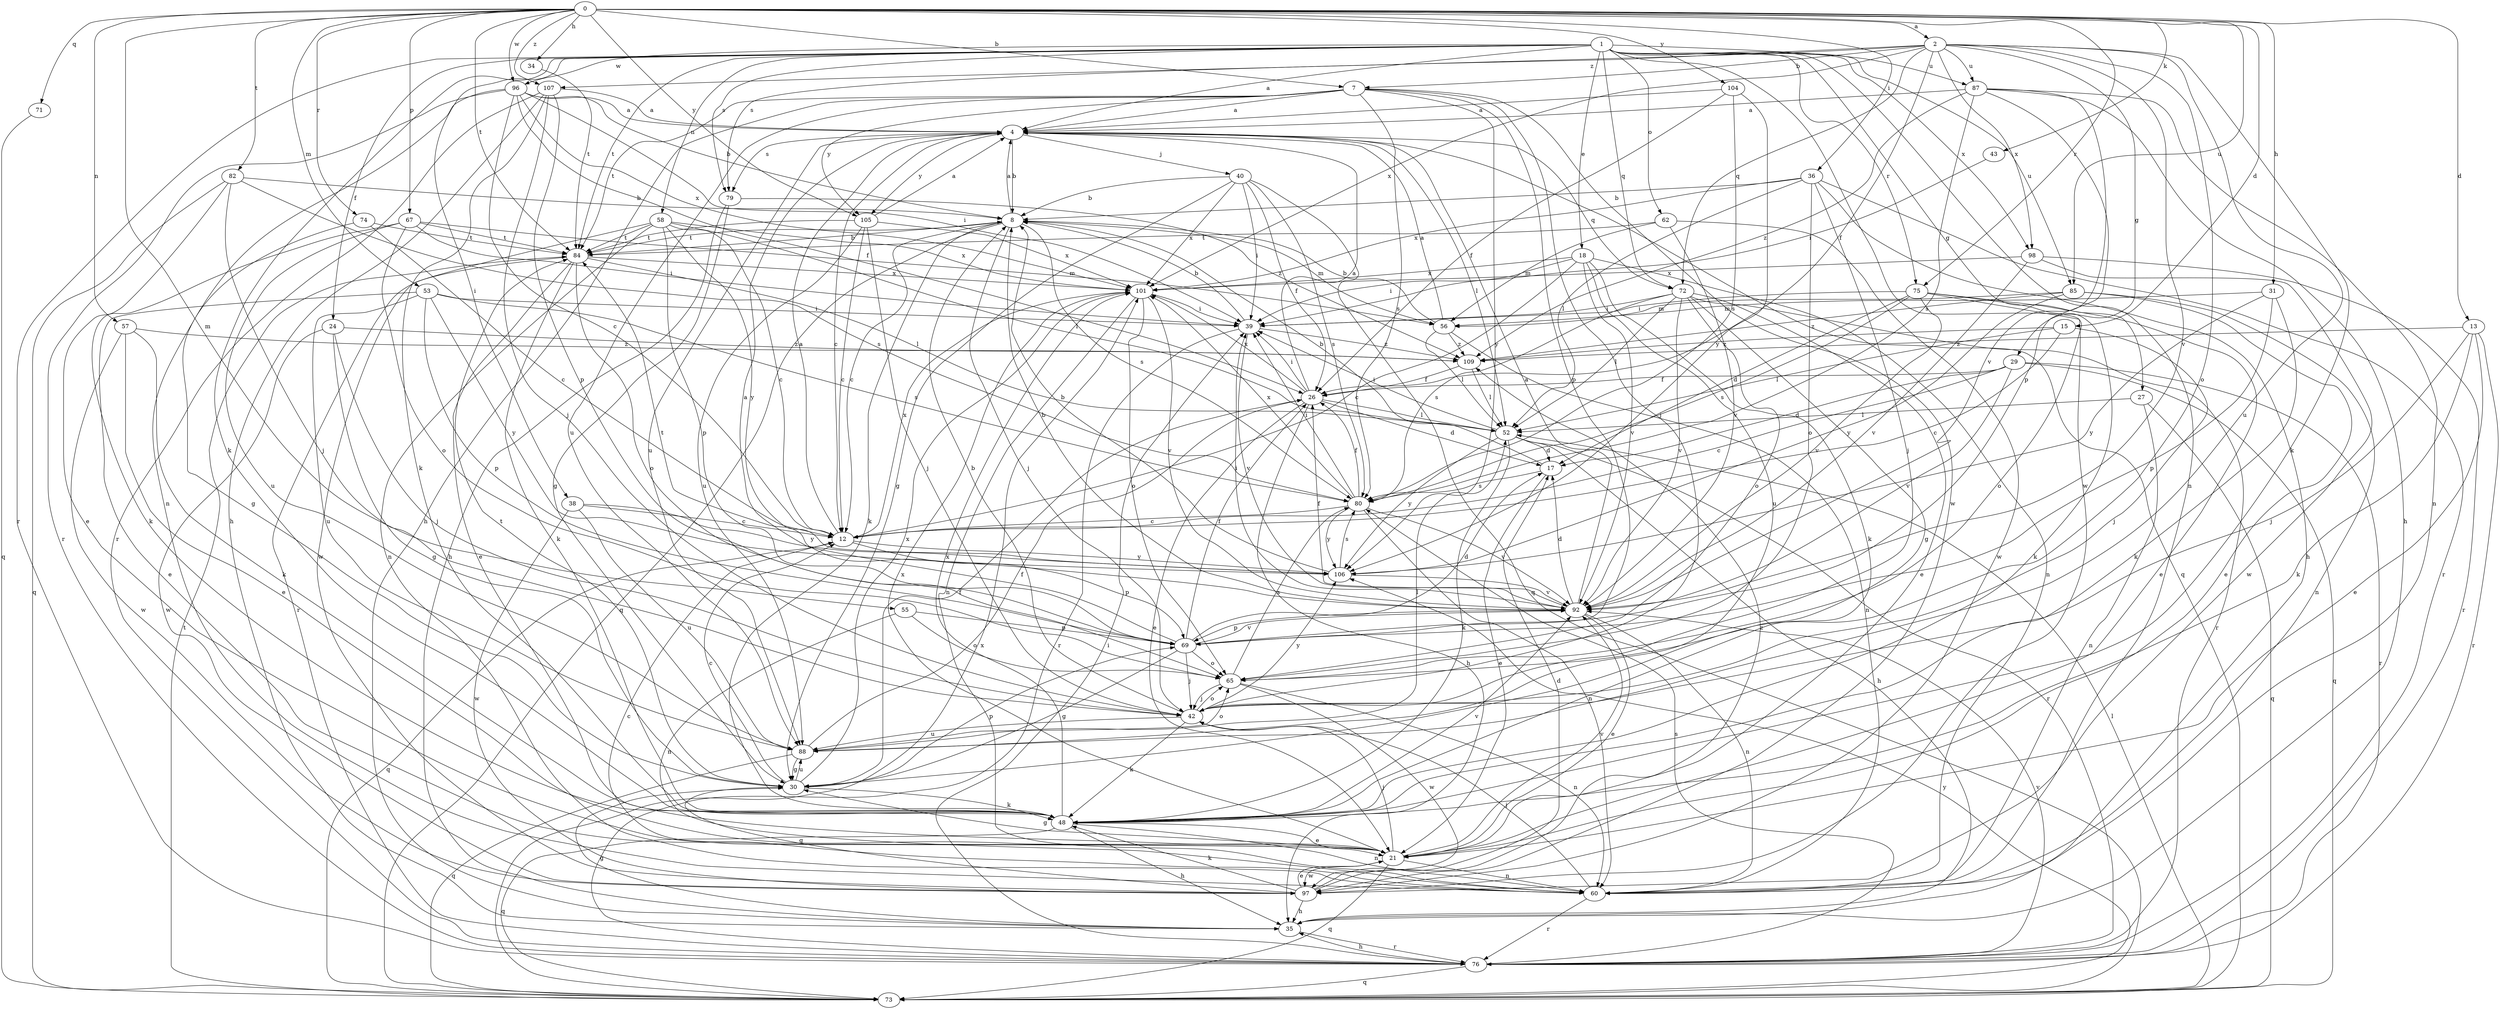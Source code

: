 strict digraph  {
0;
1;
2;
4;
7;
8;
12;
13;
15;
17;
18;
21;
24;
26;
27;
29;
30;
31;
34;
35;
36;
38;
39;
40;
42;
43;
48;
52;
53;
55;
56;
57;
58;
60;
62;
65;
67;
69;
71;
72;
73;
74;
75;
76;
79;
80;
82;
84;
85;
87;
88;
92;
96;
97;
98;
101;
104;
105;
106;
107;
109;
0 -> 2  [label=a];
0 -> 7  [label=b];
0 -> 13  [label=d];
0 -> 15  [label=d];
0 -> 31  [label=h];
0 -> 34  [label=h];
0 -> 36  [label=i];
0 -> 43  [label=k];
0 -> 53  [label=m];
0 -> 55  [label=m];
0 -> 57  [label=n];
0 -> 67  [label=p];
0 -> 71  [label=q];
0 -> 74  [label=r];
0 -> 75  [label=r];
0 -> 82  [label=t];
0 -> 84  [label=t];
0 -> 85  [label=u];
0 -> 96  [label=w];
0 -> 104  [label=y];
0 -> 105  [label=y];
0 -> 107  [label=z];
1 -> 4  [label=a];
1 -> 18  [label=e];
1 -> 24  [label=f];
1 -> 27  [label=g];
1 -> 38  [label=i];
1 -> 48  [label=k];
1 -> 58  [label=n];
1 -> 60  [label=n];
1 -> 62  [label=o];
1 -> 72  [label=q];
1 -> 75  [label=r];
1 -> 76  [label=r];
1 -> 79  [label=s];
1 -> 84  [label=t];
1 -> 85  [label=u];
1 -> 87  [label=u];
1 -> 96  [label=w];
1 -> 97  [label=w];
1 -> 98  [label=x];
2 -> 7  [label=b];
2 -> 26  [label=f];
2 -> 29  [label=g];
2 -> 48  [label=k];
2 -> 65  [label=o];
2 -> 72  [label=q];
2 -> 79  [label=s];
2 -> 87  [label=u];
2 -> 88  [label=u];
2 -> 92  [label=v];
2 -> 98  [label=x];
2 -> 101  [label=x];
2 -> 107  [label=z];
4 -> 8  [label=b];
4 -> 12  [label=c];
4 -> 40  [label=j];
4 -> 52  [label=l];
4 -> 72  [label=q];
4 -> 73  [label=q];
4 -> 79  [label=s];
4 -> 88  [label=u];
4 -> 105  [label=y];
7 -> 4  [label=a];
7 -> 35  [label=h];
7 -> 42  [label=j];
7 -> 69  [label=p];
7 -> 80  [label=s];
7 -> 84  [label=t];
7 -> 88  [label=u];
7 -> 97  [label=w];
7 -> 105  [label=y];
7 -> 106  [label=y];
8 -> 4  [label=a];
8 -> 12  [label=c];
8 -> 42  [label=j];
8 -> 48  [label=k];
8 -> 56  [label=m];
8 -> 73  [label=q];
8 -> 80  [label=s];
8 -> 84  [label=t];
12 -> 4  [label=a];
12 -> 69  [label=p];
12 -> 73  [label=q];
12 -> 101  [label=x];
12 -> 106  [label=y];
13 -> 21  [label=e];
13 -> 42  [label=j];
13 -> 48  [label=k];
13 -> 76  [label=r];
13 -> 109  [label=z];
15 -> 12  [label=c];
15 -> 42  [label=j];
15 -> 52  [label=l];
15 -> 109  [label=z];
17 -> 8  [label=b];
17 -> 21  [label=e];
17 -> 80  [label=s];
18 -> 12  [label=c];
18 -> 39  [label=i];
18 -> 48  [label=k];
18 -> 60  [label=n];
18 -> 88  [label=u];
18 -> 92  [label=v];
18 -> 101  [label=x];
21 -> 30  [label=g];
21 -> 42  [label=j];
21 -> 60  [label=n];
21 -> 73  [label=q];
21 -> 92  [label=v];
21 -> 97  [label=w];
21 -> 101  [label=x];
24 -> 30  [label=g];
24 -> 42  [label=j];
24 -> 97  [label=w];
24 -> 109  [label=z];
26 -> 4  [label=a];
26 -> 17  [label=d];
26 -> 21  [label=e];
26 -> 35  [label=h];
26 -> 39  [label=i];
26 -> 52  [label=l];
26 -> 101  [label=x];
27 -> 52  [label=l];
27 -> 60  [label=n];
27 -> 73  [label=q];
29 -> 12  [label=c];
29 -> 17  [label=d];
29 -> 26  [label=f];
29 -> 73  [label=q];
29 -> 76  [label=r];
29 -> 92  [label=v];
30 -> 12  [label=c];
30 -> 26  [label=f];
30 -> 48  [label=k];
30 -> 69  [label=p];
30 -> 84  [label=t];
30 -> 88  [label=u];
30 -> 101  [label=x];
31 -> 48  [label=k];
31 -> 56  [label=m];
31 -> 69  [label=p];
31 -> 106  [label=y];
34 -> 84  [label=t];
35 -> 30  [label=g];
35 -> 76  [label=r];
36 -> 8  [label=b];
36 -> 35  [label=h];
36 -> 42  [label=j];
36 -> 52  [label=l];
36 -> 65  [label=o];
36 -> 76  [label=r];
36 -> 101  [label=x];
38 -> 12  [label=c];
38 -> 88  [label=u];
38 -> 97  [label=w];
38 -> 106  [label=y];
39 -> 8  [label=b];
39 -> 76  [label=r];
39 -> 92  [label=v];
39 -> 109  [label=z];
40 -> 8  [label=b];
40 -> 26  [label=f];
40 -> 30  [label=g];
40 -> 39  [label=i];
40 -> 73  [label=q];
40 -> 80  [label=s];
40 -> 101  [label=x];
42 -> 8  [label=b];
42 -> 48  [label=k];
42 -> 65  [label=o];
42 -> 88  [label=u];
42 -> 106  [label=y];
43 -> 39  [label=i];
48 -> 21  [label=e];
48 -> 35  [label=h];
48 -> 60  [label=n];
48 -> 73  [label=q];
48 -> 92  [label=v];
48 -> 101  [label=x];
52 -> 17  [label=d];
52 -> 35  [label=h];
52 -> 39  [label=i];
52 -> 48  [label=k];
52 -> 76  [label=r];
52 -> 106  [label=y];
53 -> 21  [label=e];
53 -> 39  [label=i];
53 -> 69  [label=p];
53 -> 80  [label=s];
53 -> 88  [label=u];
53 -> 106  [label=y];
55 -> 60  [label=n];
55 -> 65  [label=o];
55 -> 69  [label=p];
56 -> 4  [label=a];
56 -> 8  [label=b];
56 -> 52  [label=l];
56 -> 60  [label=n];
56 -> 109  [label=z];
57 -> 21  [label=e];
57 -> 48  [label=k];
57 -> 97  [label=w];
57 -> 109  [label=z];
58 -> 12  [label=c];
58 -> 52  [label=l];
58 -> 60  [label=n];
58 -> 69  [label=p];
58 -> 84  [label=t];
58 -> 97  [label=w];
58 -> 101  [label=x];
58 -> 106  [label=y];
60 -> 12  [label=c];
60 -> 42  [label=j];
60 -> 76  [label=r];
62 -> 56  [label=m];
62 -> 84  [label=t];
62 -> 92  [label=v];
62 -> 97  [label=w];
65 -> 42  [label=j];
65 -> 60  [label=n];
65 -> 80  [label=s];
65 -> 97  [label=w];
67 -> 39  [label=i];
67 -> 48  [label=k];
67 -> 56  [label=m];
67 -> 65  [label=o];
67 -> 84  [label=t];
67 -> 88  [label=u];
69 -> 4  [label=a];
69 -> 17  [label=d];
69 -> 26  [label=f];
69 -> 30  [label=g];
69 -> 42  [label=j];
69 -> 65  [label=o];
69 -> 92  [label=v];
71 -> 73  [label=q];
72 -> 21  [label=e];
72 -> 30  [label=g];
72 -> 39  [label=i];
72 -> 52  [label=l];
72 -> 65  [label=o];
72 -> 76  [label=r];
72 -> 80  [label=s];
72 -> 92  [label=v];
73 -> 52  [label=l];
73 -> 84  [label=t];
73 -> 101  [label=x];
73 -> 106  [label=y];
74 -> 12  [label=c];
74 -> 30  [label=g];
74 -> 84  [label=t];
75 -> 17  [label=d];
75 -> 21  [label=e];
75 -> 39  [label=i];
75 -> 48  [label=k];
75 -> 65  [label=o];
75 -> 80  [label=s];
75 -> 92  [label=v];
76 -> 35  [label=h];
76 -> 39  [label=i];
76 -> 73  [label=q];
76 -> 80  [label=s];
76 -> 92  [label=v];
79 -> 30  [label=g];
79 -> 35  [label=h];
79 -> 109  [label=z];
80 -> 12  [label=c];
80 -> 26  [label=f];
80 -> 39  [label=i];
80 -> 60  [label=n];
80 -> 92  [label=v];
80 -> 101  [label=x];
80 -> 106  [label=y];
82 -> 8  [label=b];
82 -> 21  [label=e];
82 -> 42  [label=j];
82 -> 73  [label=q];
82 -> 80  [label=s];
84 -> 8  [label=b];
84 -> 21  [label=e];
84 -> 48  [label=k];
84 -> 52  [label=l];
84 -> 65  [label=o];
84 -> 76  [label=r];
84 -> 101  [label=x];
85 -> 21  [label=e];
85 -> 56  [label=m];
85 -> 60  [label=n];
85 -> 106  [label=y];
85 -> 109  [label=z];
87 -> 4  [label=a];
87 -> 35  [label=h];
87 -> 60  [label=n];
87 -> 69  [label=p];
87 -> 80  [label=s];
87 -> 92  [label=v];
87 -> 109  [label=z];
88 -> 26  [label=f];
88 -> 30  [label=g];
88 -> 52  [label=l];
88 -> 65  [label=o];
88 -> 73  [label=q];
92 -> 4  [label=a];
92 -> 8  [label=b];
92 -> 17  [label=d];
92 -> 21  [label=e];
92 -> 26  [label=f];
92 -> 39  [label=i];
92 -> 60  [label=n];
92 -> 69  [label=p];
92 -> 84  [label=t];
96 -> 4  [label=a];
96 -> 8  [label=b];
96 -> 12  [label=c];
96 -> 26  [label=f];
96 -> 39  [label=i];
96 -> 60  [label=n];
96 -> 76  [label=r];
96 -> 101  [label=x];
97 -> 17  [label=d];
97 -> 21  [label=e];
97 -> 30  [label=g];
97 -> 35  [label=h];
97 -> 48  [label=k];
97 -> 109  [label=z];
98 -> 76  [label=r];
98 -> 92  [label=v];
98 -> 97  [label=w];
98 -> 101  [label=x];
101 -> 39  [label=i];
101 -> 60  [label=n];
101 -> 65  [label=o];
101 -> 92  [label=v];
104 -> 4  [label=a];
104 -> 26  [label=f];
104 -> 80  [label=s];
104 -> 106  [label=y];
105 -> 4  [label=a];
105 -> 12  [label=c];
105 -> 42  [label=j];
105 -> 84  [label=t];
105 -> 88  [label=u];
105 -> 101  [label=x];
106 -> 8  [label=b];
106 -> 80  [label=s];
106 -> 92  [label=v];
107 -> 4  [label=a];
107 -> 35  [label=h];
107 -> 42  [label=j];
107 -> 48  [label=k];
107 -> 69  [label=p];
107 -> 76  [label=r];
109 -> 26  [label=f];
109 -> 52  [label=l];
}
